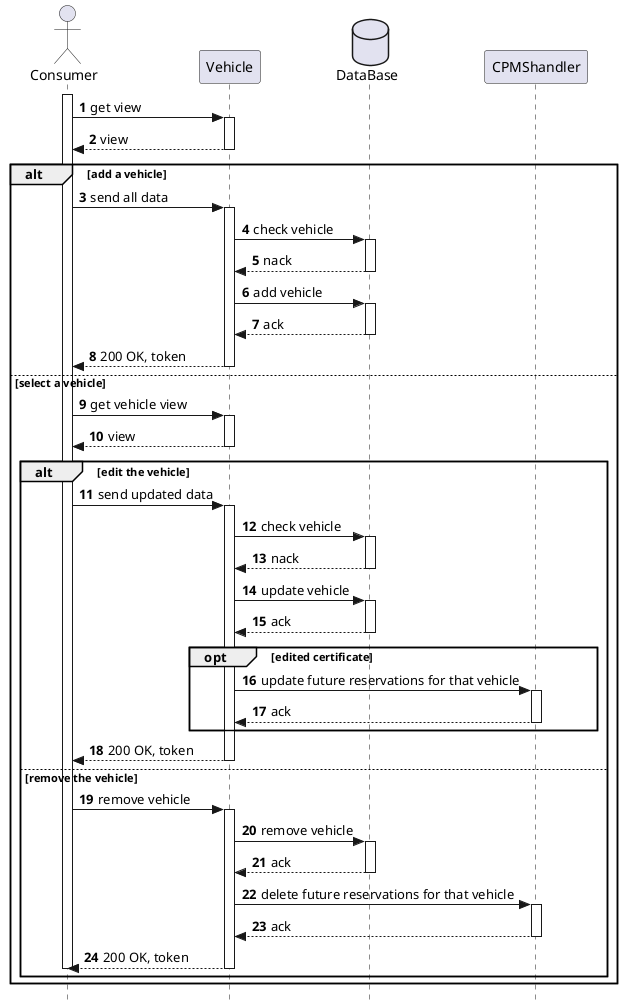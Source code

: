 @startuml

skinparam style strictuml
autonumber

actor Consumer as user
participant Vehicle as vehicle
database DataBase as db
participant CPMShandler as cpms

activate user
user -> vehicle : get view
activate vehicle
vehicle --> user : view
deactivate vehicle

alt add a vehicle
    user -> vehicle : send all data
    activate vehicle
    vehicle -> db : check vehicle
    activate db
    db --> vehicle : nack
    deactivate db
    vehicle -> db : add vehicle
    activate db
    db --> vehicle : ack
    deactivate db
    vehicle --> user : 200 OK, token
    deactivate vehicle
else select a vehicle
    user -> vehicle : get vehicle view
    activate vehicle
    vehicle --> user : view
    deactivate vehicle
    alt edit the vehicle
        user -> vehicle : send updated data
        activate vehicle
        vehicle -> db : check vehicle
        activate db
        db --> vehicle : nack
        deactivate db
        vehicle -> db : update vehicle
        activate db
        db --> vehicle : ack
        deactivate db
        opt edited certificate
            vehicle -> cpms : update future reservations for that vehicle
            activate cpms
            cpms --> vehicle : ack
            deactivate cpms
        end
        vehicle --> user : 200 OK, token
        deactivate vehicle
    else remove the vehicle
        user -> vehicle : remove vehicle
        activate vehicle
        vehicle -> db : remove vehicle
        activate db
        db --> vehicle : ack
        deactivate db
        vehicle -> cpms : delete future reservations for that vehicle
        activate cpms
        cpms --> vehicle : ack
        deactivate cpms
        vehicle --> user : 200 OK, token
        deactivate vehicle
        deactivate user
    end
end

@enduml
